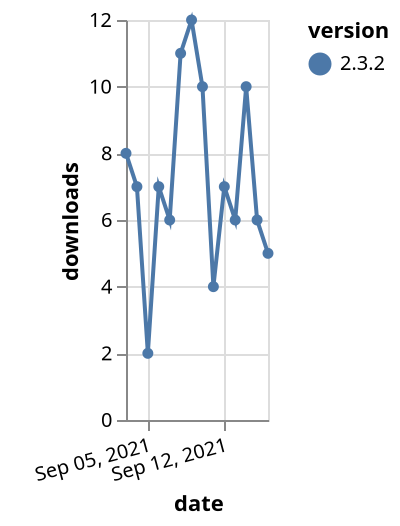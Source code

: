 {"$schema": "https://vega.github.io/schema/vega-lite/v5.json", "description": "A simple bar chart with embedded data.", "data": {"values": [{"date": "2021-09-03", "total": 7693, "delta": 8, "version": "2.3.2"}, {"date": "2021-09-04", "total": 7700, "delta": 7, "version": "2.3.2"}, {"date": "2021-09-05", "total": 7702, "delta": 2, "version": "2.3.2"}, {"date": "2021-09-06", "total": 7709, "delta": 7, "version": "2.3.2"}, {"date": "2021-09-07", "total": 7715, "delta": 6, "version": "2.3.2"}, {"date": "2021-09-08", "total": 7726, "delta": 11, "version": "2.3.2"}, {"date": "2021-09-09", "total": 7738, "delta": 12, "version": "2.3.2"}, {"date": "2021-09-10", "total": 7748, "delta": 10, "version": "2.3.2"}, {"date": "2021-09-11", "total": 7752, "delta": 4, "version": "2.3.2"}, {"date": "2021-09-12", "total": 7759, "delta": 7, "version": "2.3.2"}, {"date": "2021-09-13", "total": 7765, "delta": 6, "version": "2.3.2"}, {"date": "2021-09-14", "total": 7775, "delta": 10, "version": "2.3.2"}, {"date": "2021-09-15", "total": 7781, "delta": 6, "version": "2.3.2"}, {"date": "2021-09-16", "total": 7786, "delta": 5, "version": "2.3.2"}]}, "width": "container", "mark": {"type": "line", "point": {"filled": true}}, "encoding": {"x": {"field": "date", "type": "temporal", "timeUnit": "yearmonthdate", "title": "date", "axis": {"labelAngle": -15}}, "y": {"field": "delta", "type": "quantitative", "title": "downloads"}, "color": {"field": "version", "type": "nominal"}, "tooltip": {"field": "delta"}}}